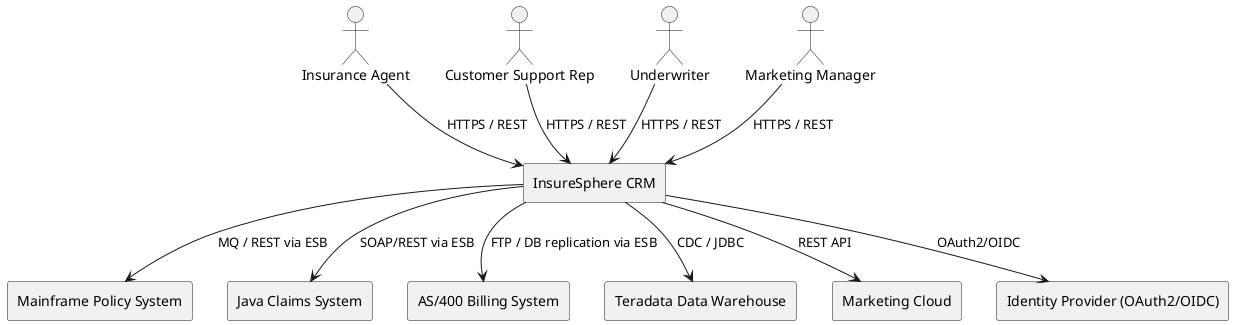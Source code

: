 @startuml
actor "Insurance Agent" as Agent
actor "Customer Support Rep" as Support
actor "Underwriter" as Underwriter
actor "Marketing Manager" as Marketing

rectangle "InsureSphere CRM" as CRM {
}

rectangle "Mainframe Policy System" as Mainframe
rectangle "Java Claims System" as Claims
rectangle "AS/400 Billing System" as Billing
rectangle "Teradata Data Warehouse" as DWH
rectangle "Marketing Cloud" as MarketingCloud
rectangle "Identity Provider (OAuth2/OIDC)" as IDP

Agent --> CRM : HTTPS / REST
Support --> CRM : HTTPS / REST
Underwriter --> CRM : HTTPS / REST
Marketing --> CRM : HTTPS / REST
CRM --> Mainframe : MQ / REST via ESB
CRM --> Claims : SOAP/REST via ESB
CRM --> Billing : FTP / DB replication via ESB
CRM --> DWH : CDC / JDBC
CRM --> MarketingCloud : REST API
CRM --> IDP : OAuth2/OIDC
@enduml